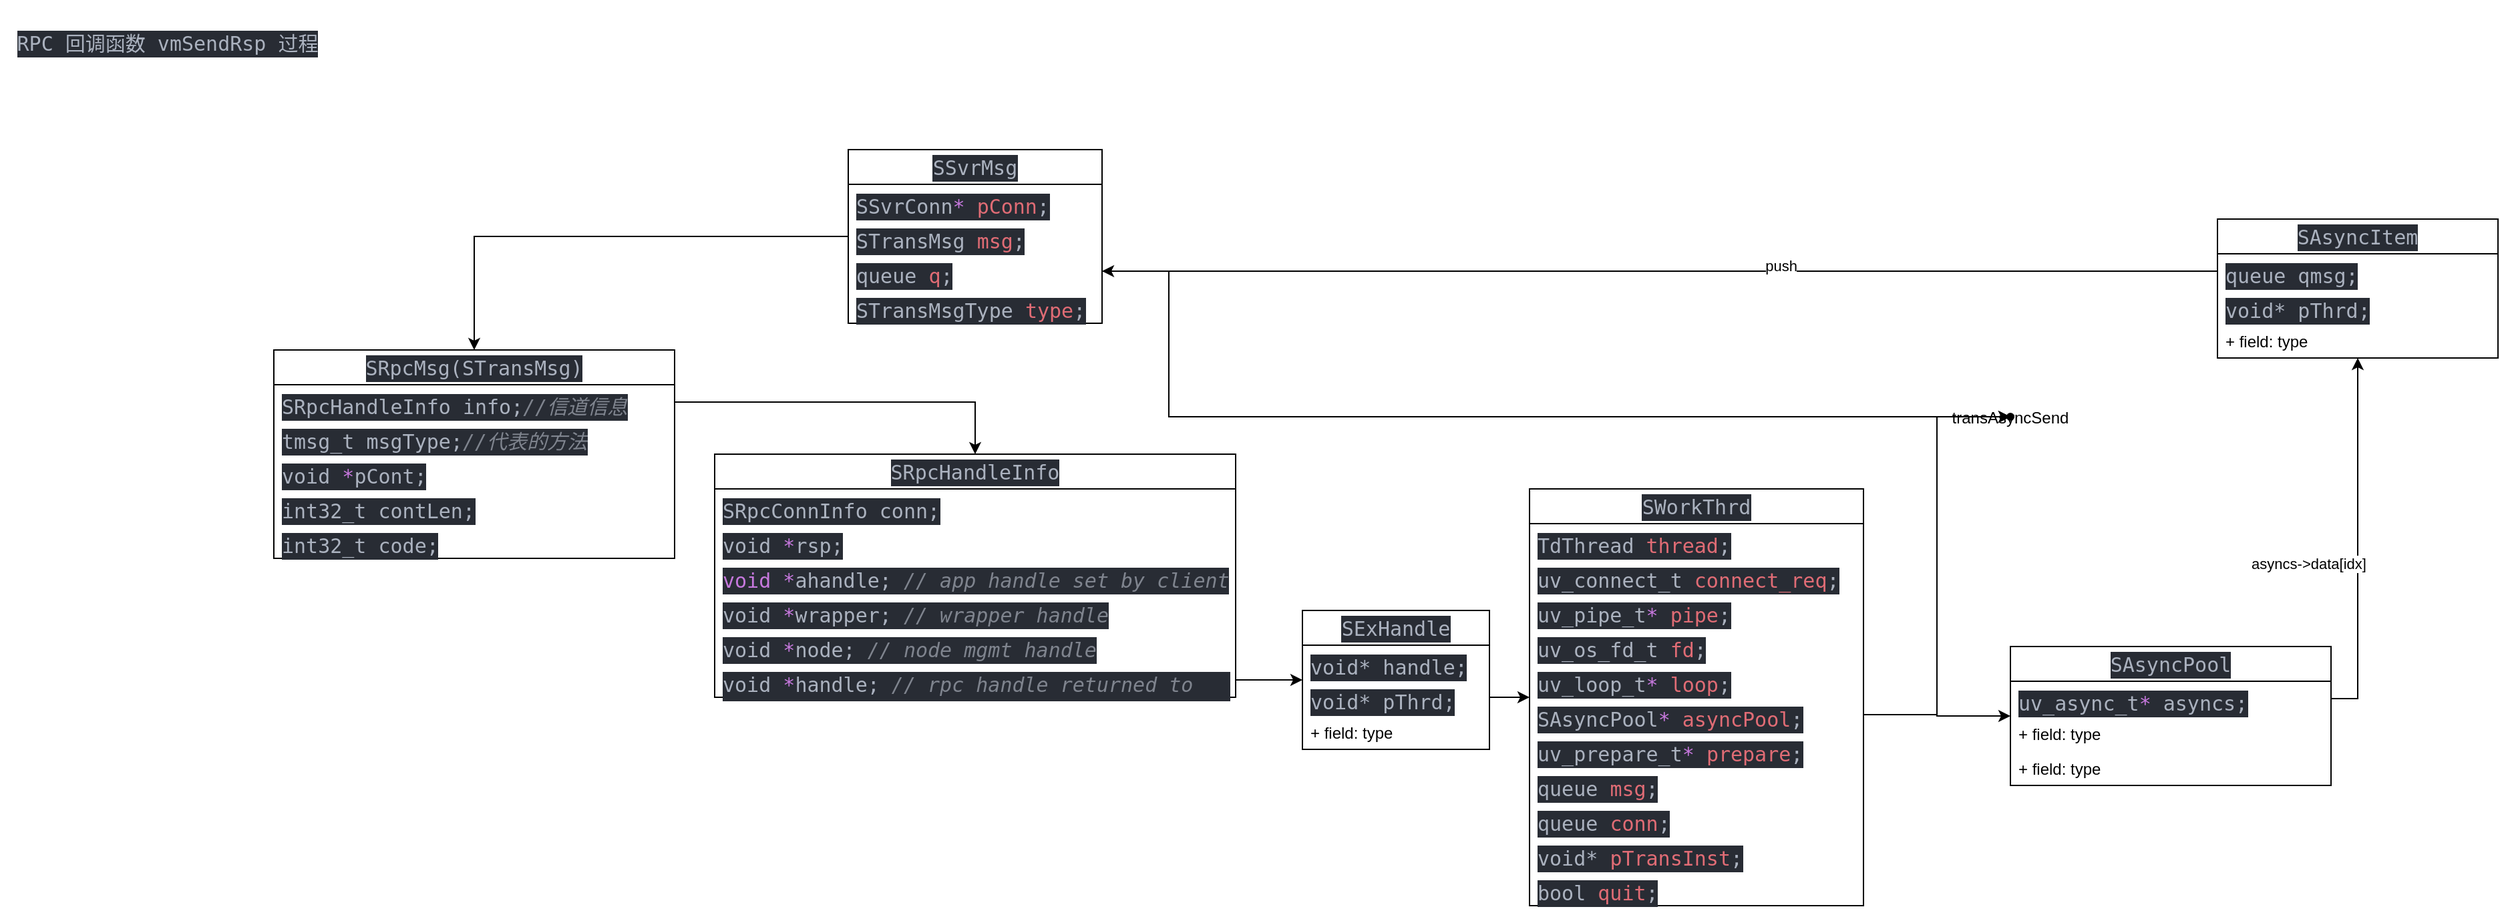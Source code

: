 <mxfile version="21.2.1" type="github">
  <diagram name="第 1 页" id="Cnz2bjXaFL4kkvWKrEmu">
    <mxGraphModel dx="3669" dy="931" grid="1" gridSize="10" guides="1" tooltips="1" connect="1" arrows="1" fold="1" page="1" pageScale="1" pageWidth="850" pageHeight="1100" math="0" shadow="0">
      <root>
        <mxCell id="0" />
        <mxCell id="1" parent="0" />
        <mxCell id="lnTkOZh4VK6lLw1P0NhX-2" value="&lt;div style=&quot;color: rgb(171, 178, 191); background-color: rgb(40, 44, 52); font-family: &amp;quot;Cascadia Code&amp;quot;, &amp;quot;Cascadia Code&amp;quot;, monospace, &amp;quot;Droid Sans Mono&amp;quot;, &amp;quot;monospace&amp;quot;, monospace; font-weight: normal; font-size: 15px; line-height: 20px;&quot;&gt;&lt;div&gt;SRpcMsg(STransMsg)&lt;/div&gt;&lt;/div&gt;" style="swimlane;fontStyle=0;childLayout=stackLayout;horizontal=1;startSize=26;fillColor=none;horizontalStack=0;resizeParent=1;resizeParentMax=0;resizeLast=0;collapsible=1;marginBottom=0;whiteSpace=wrap;html=1;" parent="1" vertex="1">
          <mxGeometry x="-1030" y="290" width="300" height="156" as="geometry" />
        </mxCell>
        <mxCell id="lnTkOZh4VK6lLw1P0NhX-3" value="&lt;div style=&quot;color: rgb(171, 178, 191); background-color: rgb(40, 44, 52); font-family: &amp;quot;Cascadia Code&amp;quot;, &amp;quot;Cascadia Code&amp;quot;, monospace, &amp;quot;Droid Sans Mono&amp;quot;, &amp;quot;monospace&amp;quot;, monospace; font-weight: normal; font-size: 15px; line-height: 20px;&quot;&gt;&lt;div&gt;SRpcHandleInfo info;&lt;span style=&quot;color: #7f848e;font-style: italic;&quot;&gt;//信道信息&lt;/span&gt;&lt;/div&gt;&lt;/div&gt;" style="text;strokeColor=none;fillColor=none;align=left;verticalAlign=top;spacingLeft=4;spacingRight=4;overflow=hidden;rotatable=0;points=[[0,0.5],[1,0.5]];portConstraint=eastwest;whiteSpace=wrap;html=1;" parent="lnTkOZh4VK6lLw1P0NhX-2" vertex="1">
          <mxGeometry y="26" width="300" height="26" as="geometry" />
        </mxCell>
        <mxCell id="lnTkOZh4VK6lLw1P0NhX-4" value="&lt;div style=&quot;color: rgb(171, 178, 191); background-color: rgb(40, 44, 52); font-family: &amp;quot;Cascadia Code&amp;quot;, &amp;quot;Cascadia Code&amp;quot;, monospace, &amp;quot;Droid Sans Mono&amp;quot;, &amp;quot;monospace&amp;quot;, monospace; font-weight: normal; font-size: 15px; line-height: 20px;&quot;&gt;&lt;div&gt;tmsg_t&lt;span style=&quot;color: #abb2bf;&quot;&gt;         msgType;&lt;/span&gt;&lt;span style=&quot;color: #7f848e;font-style: italic;&quot;&gt;//代表的方法&lt;/span&gt;&lt;/div&gt;&lt;/div&gt;" style="text;strokeColor=none;fillColor=none;align=left;verticalAlign=top;spacingLeft=4;spacingRight=4;overflow=hidden;rotatable=0;points=[[0,0.5],[1,0.5]];portConstraint=eastwest;whiteSpace=wrap;html=1;" parent="lnTkOZh4VK6lLw1P0NhX-2" vertex="1">
          <mxGeometry y="52" width="300" height="26" as="geometry" />
        </mxCell>
        <mxCell id="lnTkOZh4VK6lLw1P0NhX-5" value="&lt;div style=&quot;color: rgb(171, 178, 191); background-color: rgb(40, 44, 52); font-family: &amp;quot;Cascadia Code&amp;quot;, &amp;quot;Cascadia Code&amp;quot;, monospace, &amp;quot;Droid Sans Mono&amp;quot;, &amp;quot;monospace&amp;quot;, monospace; font-weight: normal; font-size: 15px; line-height: 20px;&quot;&gt;&lt;div&gt;void&lt;span style=&quot;color: #abb2bf;&quot;&gt;          &lt;/span&gt;&lt;span style=&quot;color: #c678dd;&quot;&gt;*&lt;/span&gt;&lt;span style=&quot;color: #abb2bf;&quot;&gt;pCont;&lt;/span&gt;&lt;/div&gt;&lt;/div&gt;" style="text;strokeColor=none;fillColor=none;align=left;verticalAlign=top;spacingLeft=4;spacingRight=4;overflow=hidden;rotatable=0;points=[[0,0.5],[1,0.5]];portConstraint=eastwest;whiteSpace=wrap;html=1;" parent="lnTkOZh4VK6lLw1P0NhX-2" vertex="1">
          <mxGeometry y="78" width="300" height="26" as="geometry" />
        </mxCell>
        <mxCell id="lnTkOZh4VK6lLw1P0NhX-24" value="&lt;div style=&quot;color: rgb(171, 178, 191); background-color: rgb(40, 44, 52); font-family: &amp;quot;Cascadia Code&amp;quot;, &amp;quot;Cascadia Code&amp;quot;, monospace, &amp;quot;Droid Sans Mono&amp;quot;, &amp;quot;monospace&amp;quot;, monospace; font-weight: normal; font-size: 15px; line-height: 20px;&quot;&gt;&lt;div&gt;int32_t&lt;span style=&quot;color: #abb2bf;&quot;&gt;        contLen;&lt;/span&gt;&lt;/div&gt;&lt;/div&gt;" style="text;strokeColor=none;fillColor=none;align=left;verticalAlign=top;spacingLeft=4;spacingRight=4;overflow=hidden;rotatable=0;points=[[0,0.5],[1,0.5]];portConstraint=eastwest;whiteSpace=wrap;html=1;" parent="lnTkOZh4VK6lLw1P0NhX-2" vertex="1">
          <mxGeometry y="104" width="300" height="26" as="geometry" />
        </mxCell>
        <mxCell id="lnTkOZh4VK6lLw1P0NhX-25" value="&lt;div style=&quot;color: rgb(171, 178, 191); background-color: rgb(40, 44, 52); font-family: &amp;quot;Cascadia Code&amp;quot;, &amp;quot;Cascadia Code&amp;quot;, monospace, &amp;quot;Droid Sans Mono&amp;quot;, &amp;quot;monospace&amp;quot;, monospace; font-weight: normal; font-size: 15px; line-height: 20px;&quot;&gt;&lt;div&gt;int32_t&lt;span style=&quot;color: #abb2bf;&quot;&gt;        code;&lt;/span&gt;&lt;/div&gt;&lt;/div&gt;" style="text;strokeColor=none;fillColor=none;align=left;verticalAlign=top;spacingLeft=4;spacingRight=4;overflow=hidden;rotatable=0;points=[[0,0.5],[1,0.5]];portConstraint=eastwest;whiteSpace=wrap;html=1;" parent="lnTkOZh4VK6lLw1P0NhX-2" vertex="1">
          <mxGeometry y="130" width="300" height="26" as="geometry" />
        </mxCell>
        <mxCell id="lnTkOZh4VK6lLw1P0NhX-15" value="&lt;div style=&quot;color: rgb(171, 178, 191); background-color: rgb(40, 44, 52); font-family: &amp;quot;Cascadia Code&amp;quot;, &amp;quot;Cascadia Code&amp;quot;, monospace, &amp;quot;Droid Sans Mono&amp;quot;, &amp;quot;monospace&amp;quot;, monospace; font-weight: normal; font-size: 15px; line-height: 20px;&quot;&gt;&lt;div&gt;SRpcHandleInfo&lt;/div&gt;&lt;/div&gt;" style="swimlane;fontStyle=0;childLayout=stackLayout;horizontal=1;startSize=26;fillColor=none;horizontalStack=0;resizeParent=1;resizeParentMax=0;resizeLast=0;collapsible=1;marginBottom=0;whiteSpace=wrap;html=1;" parent="1" vertex="1">
          <mxGeometry x="-700" y="368" width="390" height="182" as="geometry" />
        </mxCell>
        <mxCell id="lnTkOZh4VK6lLw1P0NhX-16" value="&lt;div style=&quot;color: rgb(171, 178, 191); background-color: rgb(40, 44, 52); font-family: &amp;quot;Cascadia Code&amp;quot;, &amp;quot;Cascadia Code&amp;quot;, monospace, &amp;quot;Droid Sans Mono&amp;quot;, &amp;quot;monospace&amp;quot;, monospace; font-weight: normal; font-size: 15px; line-height: 20px;&quot;&gt;&lt;div&gt;SRpcConnInfo conn;&lt;/div&gt;&lt;/div&gt;" style="text;strokeColor=none;fillColor=none;align=left;verticalAlign=top;spacingLeft=4;spacingRight=4;overflow=hidden;rotatable=0;points=[[0,0.5],[1,0.5]];portConstraint=eastwest;whiteSpace=wrap;html=1;" parent="lnTkOZh4VK6lLw1P0NhX-15" vertex="1">
          <mxGeometry y="26" width="390" height="26" as="geometry" />
        </mxCell>
        <mxCell id="lnTkOZh4VK6lLw1P0NhX-17" value="&lt;div style=&quot;color: rgb(171, 178, 191); background-color: rgb(40, 44, 52); font-family: &amp;quot;Cascadia Code&amp;quot;, &amp;quot;Cascadia Code&amp;quot;, monospace, &amp;quot;Droid Sans Mono&amp;quot;, &amp;quot;monospace&amp;quot;, monospace; font-weight: normal; font-size: 15px; line-height: 20px;&quot;&gt;&lt;div&gt;void&lt;span style=&quot;color: #abb2bf;&quot;&gt;   &lt;/span&gt;&lt;span style=&quot;color: #c678dd;&quot;&gt;*&lt;/span&gt;&lt;span style=&quot;color: #abb2bf;&quot;&gt;rsp;&lt;/span&gt;&lt;/div&gt;&lt;/div&gt;" style="text;strokeColor=none;fillColor=none;align=left;verticalAlign=top;spacingLeft=4;spacingRight=4;overflow=hidden;rotatable=0;points=[[0,0.5],[1,0.5]];portConstraint=eastwest;whiteSpace=wrap;html=1;" parent="lnTkOZh4VK6lLw1P0NhX-15" vertex="1">
          <mxGeometry y="52" width="390" height="26" as="geometry" />
        </mxCell>
        <mxCell id="lnTkOZh4VK6lLw1P0NhX-18" value="&lt;div style=&quot;color: rgb(171, 178, 191); background-color: rgb(40, 44, 52); font-family: &amp;quot;Cascadia Code&amp;quot;, &amp;quot;Cascadia Code&amp;quot;, monospace, &amp;quot;Droid Sans Mono&amp;quot;, &amp;quot;monospace&amp;quot;, monospace; font-weight: normal; font-size: 15px; line-height: 20px;&quot;&gt;&lt;div&gt; &lt;span style=&quot;color: #c678dd;&quot;&gt;void&lt;/span&gt;&lt;span style=&quot;color: #abb2bf;&quot;&gt; &lt;/span&gt;&lt;span style=&quot;color: #c678dd;&quot;&gt;*&lt;/span&gt;&lt;span style=&quot;color: #abb2bf;&quot;&gt;ahandle;&lt;/span&gt;&lt;span style=&quot;color: #7f848e;font-style: italic;&quot;&gt;  // app handle set by client&lt;/span&gt;&lt;/div&gt;&lt;/div&gt;" style="text;strokeColor=none;fillColor=none;align=left;verticalAlign=top;spacingLeft=4;spacingRight=4;overflow=hidden;rotatable=0;points=[[0,0.5],[1,0.5]];portConstraint=eastwest;whiteSpace=wrap;html=1;" parent="lnTkOZh4VK6lLw1P0NhX-15" vertex="1">
          <mxGeometry y="78" width="390" height="26" as="geometry" />
        </mxCell>
        <mxCell id="lnTkOZh4VK6lLw1P0NhX-29" value="&lt;div style=&quot;color: rgb(171, 178, 191); background-color: rgb(40, 44, 52); font-family: &amp;quot;Cascadia Code&amp;quot;, &amp;quot;Cascadia Code&amp;quot;, monospace, &amp;quot;Droid Sans Mono&amp;quot;, &amp;quot;monospace&amp;quot;, monospace; font-weight: normal; font-size: 15px; line-height: 20px;&quot;&gt;&lt;div&gt;void&lt;span style=&quot;color: #abb2bf;&quot;&gt; &lt;/span&gt;&lt;span style=&quot;color: #c678dd;&quot;&gt;*&lt;/span&gt;&lt;span style=&quot;color: #abb2bf;&quot;&gt;wrapper;&lt;/span&gt;&lt;span style=&quot;color: #7f848e;font-style: italic;&quot;&gt;  // wrapper handle&lt;/span&gt;&lt;/div&gt;&lt;/div&gt;" style="text;strokeColor=none;fillColor=none;align=left;verticalAlign=top;spacingLeft=4;spacingRight=4;overflow=hidden;rotatable=0;points=[[0,0.5],[1,0.5]];portConstraint=eastwest;whiteSpace=wrap;html=1;" parent="lnTkOZh4VK6lLw1P0NhX-15" vertex="1">
          <mxGeometry y="104" width="390" height="26" as="geometry" />
        </mxCell>
        <mxCell id="lnTkOZh4VK6lLw1P0NhX-30" value="&lt;div style=&quot;color: rgb(171, 178, 191); background-color: rgb(40, 44, 52); font-family: &amp;quot;Cascadia Code&amp;quot;, &amp;quot;Cascadia Code&amp;quot;, monospace, &amp;quot;Droid Sans Mono&amp;quot;, &amp;quot;monospace&amp;quot;, monospace; font-weight: normal; font-size: 15px; line-height: 20px;&quot;&gt;&lt;div&gt;void&lt;span style=&quot;color: #abb2bf;&quot;&gt; &lt;/span&gt;&lt;span style=&quot;color: #c678dd;&quot;&gt;*&lt;/span&gt;&lt;span style=&quot;color: #abb2bf;&quot;&gt;node;&lt;/span&gt;&lt;span style=&quot;color: #7f848e;font-style: italic;&quot;&gt;     // node mgmt handle&lt;/span&gt;&lt;/div&gt;&lt;/div&gt;" style="text;strokeColor=none;fillColor=none;align=left;verticalAlign=top;spacingLeft=4;spacingRight=4;overflow=hidden;rotatable=0;points=[[0,0.5],[1,0.5]];portConstraint=eastwest;whiteSpace=wrap;html=1;" parent="lnTkOZh4VK6lLw1P0NhX-15" vertex="1">
          <mxGeometry y="130" width="390" height="26" as="geometry" />
        </mxCell>
        <mxCell id="lnTkOZh4VK6lLw1P0NhX-31" value="&lt;div style=&quot;color: rgb(171, 178, 191); background-color: rgb(40, 44, 52); font-family: &amp;quot;Cascadia Code&amp;quot;, &amp;quot;Cascadia Code&amp;quot;, monospace, &amp;quot;Droid Sans Mono&amp;quot;, &amp;quot;monospace&amp;quot;, monospace; font-weight: normal; font-size: 15px; line-height: 20px;&quot;&gt;&lt;div&gt;void&lt;span style=&quot;color: #abb2bf;&quot;&gt;   &lt;/span&gt;&lt;span style=&quot;color: #c678dd;&quot;&gt;*&lt;/span&gt;&lt;span style=&quot;color: #abb2bf;&quot;&gt;handle;&lt;/span&gt;&lt;span style=&quot;color: #7f848e;font-style: italic;&quot;&gt;         // rpc handle returned to app&lt;/span&gt;&lt;/div&gt;&lt;/div&gt;" style="text;strokeColor=none;fillColor=none;align=left;verticalAlign=top;spacingLeft=4;spacingRight=4;overflow=hidden;rotatable=0;points=[[0,0.5],[1,0.5]];portConstraint=eastwest;whiteSpace=wrap;html=1;" parent="lnTkOZh4VK6lLw1P0NhX-15" vertex="1">
          <mxGeometry y="156" width="390" height="26" as="geometry" />
        </mxCell>
        <mxCell id="lnTkOZh4VK6lLw1P0NhX-20" value="&lt;div style=&quot;color: rgb(171, 178, 191); background-color: rgb(40, 44, 52); font-family: &amp;quot;Cascadia Code&amp;quot;, &amp;quot;Cascadia Code&amp;quot;, monospace, &amp;quot;Droid Sans Mono&amp;quot;, &amp;quot;monospace&amp;quot;, monospace; font-weight: normal; font-size: 15px; line-height: 20px;&quot;&gt;&lt;div&gt;SExHandle&lt;/div&gt;&lt;/div&gt;" style="swimlane;fontStyle=0;childLayout=stackLayout;horizontal=1;startSize=26;fillColor=none;horizontalStack=0;resizeParent=1;resizeParentMax=0;resizeLast=0;collapsible=1;marginBottom=0;whiteSpace=wrap;html=1;" parent="1" vertex="1">
          <mxGeometry x="-260" y="485" width="140" height="104" as="geometry" />
        </mxCell>
        <mxCell id="lnTkOZh4VK6lLw1P0NhX-21" value="&lt;div style=&quot;color: rgb(171, 178, 191); background-color: rgb(40, 44, 52); font-family: &amp;quot;Cascadia Code&amp;quot;, &amp;quot;Cascadia Code&amp;quot;, monospace, &amp;quot;Droid Sans Mono&amp;quot;, &amp;quot;monospace&amp;quot;, monospace; font-weight: normal; font-size: 15px; line-height: 20px;&quot;&gt;&lt;div&gt;void*&lt;span style=&quot;color: #abb2bf;&quot;&gt;   handle;&lt;/span&gt;&lt;/div&gt;&lt;/div&gt;" style="text;strokeColor=none;fillColor=none;align=left;verticalAlign=top;spacingLeft=4;spacingRight=4;overflow=hidden;rotatable=0;points=[[0,0.5],[1,0.5]];portConstraint=eastwest;whiteSpace=wrap;html=1;" parent="lnTkOZh4VK6lLw1P0NhX-20" vertex="1">
          <mxGeometry y="26" width="140" height="26" as="geometry" />
        </mxCell>
        <mxCell id="lnTkOZh4VK6lLw1P0NhX-22" value="&lt;div style=&quot;color: rgb(171, 178, 191); background-color: rgb(40, 44, 52); font-family: &amp;quot;Cascadia Code&amp;quot;, &amp;quot;Cascadia Code&amp;quot;, monospace, &amp;quot;Droid Sans Mono&amp;quot;, &amp;quot;monospace&amp;quot;, monospace; font-weight: normal; font-size: 15px; line-height: 20px;&quot;&gt;&lt;div&gt;void*&lt;span style=&quot;color: #abb2bf;&quot;&gt;   pThrd;&lt;/span&gt;&lt;/div&gt;&lt;/div&gt;" style="text;strokeColor=none;fillColor=none;align=left;verticalAlign=top;spacingLeft=4;spacingRight=4;overflow=hidden;rotatable=0;points=[[0,0.5],[1,0.5]];portConstraint=eastwest;whiteSpace=wrap;html=1;" parent="lnTkOZh4VK6lLw1P0NhX-20" vertex="1">
          <mxGeometry y="52" width="140" height="26" as="geometry" />
        </mxCell>
        <mxCell id="lnTkOZh4VK6lLw1P0NhX-23" value="+ field: type" style="text;strokeColor=none;fillColor=none;align=left;verticalAlign=top;spacingLeft=4;spacingRight=4;overflow=hidden;rotatable=0;points=[[0,0.5],[1,0.5]];portConstraint=eastwest;whiteSpace=wrap;html=1;" parent="lnTkOZh4VK6lLw1P0NhX-20" vertex="1">
          <mxGeometry y="78" width="140" height="26" as="geometry" />
        </mxCell>
        <mxCell id="lnTkOZh4VK6lLw1P0NhX-32" style="edgeStyle=orthogonalEdgeStyle;rounded=0;orthogonalLoop=1;jettySize=auto;html=1;" parent="1" source="lnTkOZh4VK6lLw1P0NhX-31" target="lnTkOZh4VK6lLw1P0NhX-20" edge="1">
          <mxGeometry relative="1" as="geometry" />
        </mxCell>
        <mxCell id="lnTkOZh4VK6lLw1P0NhX-33" style="edgeStyle=orthogonalEdgeStyle;rounded=0;orthogonalLoop=1;jettySize=auto;html=1;exitX=1;exitY=0.5;exitDx=0;exitDy=0;" parent="1" source="lnTkOZh4VK6lLw1P0NhX-3" target="lnTkOZh4VK6lLw1P0NhX-15" edge="1">
          <mxGeometry relative="1" as="geometry" />
        </mxCell>
        <mxCell id="lnTkOZh4VK6lLw1P0NhX-34" value="&lt;div style=&quot;color: rgb(171, 178, 191); background-color: rgb(40, 44, 52); font-family: &amp;quot;Cascadia Code&amp;quot;, &amp;quot;Cascadia Code&amp;quot;, monospace, &amp;quot;Droid Sans Mono&amp;quot;, &amp;quot;monospace&amp;quot;, monospace; font-weight: normal; font-size: 15px; line-height: 20px;&quot;&gt;&lt;div&gt;SSvrMsg&lt;/div&gt;&lt;/div&gt;" style="swimlane;fontStyle=0;childLayout=stackLayout;horizontal=1;startSize=26;fillColor=none;horizontalStack=0;resizeParent=1;resizeParentMax=0;resizeLast=0;collapsible=1;marginBottom=0;whiteSpace=wrap;html=1;" parent="1" vertex="1">
          <mxGeometry x="-600" y="140" width="190" height="130" as="geometry" />
        </mxCell>
        <mxCell id="lnTkOZh4VK6lLw1P0NhX-35" value="&lt;div style=&quot;color: rgb(171, 178, 191); background-color: rgb(40, 44, 52); font-family: &amp;quot;Cascadia Code&amp;quot;, &amp;quot;Cascadia Code&amp;quot;, monospace, &amp;quot;Droid Sans Mono&amp;quot;, &amp;quot;monospace&amp;quot;, monospace; font-weight: normal; font-size: 15px; line-height: 20px;&quot;&gt;&lt;div&gt;SSvrConn&lt;span style=&quot;color: #c678dd;&quot;&gt;*&lt;/span&gt;&lt;span style=&quot;color: #abb2bf;&quot;&gt;     &lt;/span&gt;&lt;span style=&quot;color: #e06c75;&quot;&gt;pConn&lt;/span&gt;&lt;span style=&quot;color: #abb2bf;&quot;&gt;;&lt;/span&gt;&lt;/div&gt;&lt;/div&gt;" style="text;strokeColor=none;fillColor=none;align=left;verticalAlign=top;spacingLeft=4;spacingRight=4;overflow=hidden;rotatable=0;points=[[0,0.5],[1,0.5]];portConstraint=eastwest;whiteSpace=wrap;html=1;" parent="lnTkOZh4VK6lLw1P0NhX-34" vertex="1">
          <mxGeometry y="26" width="190" height="26" as="geometry" />
        </mxCell>
        <mxCell id="lnTkOZh4VK6lLw1P0NhX-36" value="&lt;div style=&quot;color: rgb(171, 178, 191); background-color: rgb(40, 44, 52); font-family: &amp;quot;Cascadia Code&amp;quot;, &amp;quot;Cascadia Code&amp;quot;, monospace, &amp;quot;Droid Sans Mono&amp;quot;, &amp;quot;monospace&amp;quot;, monospace; font-weight: normal; font-size: 15px; line-height: 20px;&quot;&gt;&lt;div&gt;STransMsg&lt;span style=&quot;color: #abb2bf;&quot;&gt;     &lt;/span&gt;&lt;span style=&quot;color: #e06c75;&quot;&gt;msg&lt;/span&gt;&lt;span style=&quot;color: #abb2bf;&quot;&gt;;&lt;/span&gt;&lt;/div&gt;&lt;/div&gt;" style="text;strokeColor=none;fillColor=none;align=left;verticalAlign=top;spacingLeft=4;spacingRight=4;overflow=hidden;rotatable=0;points=[[0,0.5],[1,0.5]];portConstraint=eastwest;whiteSpace=wrap;html=1;" parent="lnTkOZh4VK6lLw1P0NhX-34" vertex="1">
          <mxGeometry y="52" width="190" height="26" as="geometry" />
        </mxCell>
        <mxCell id="lnTkOZh4VK6lLw1P0NhX-37" value="&lt;div style=&quot;color: rgb(171, 178, 191); background-color: rgb(40, 44, 52); font-family: &amp;quot;Cascadia Code&amp;quot;, &amp;quot;Cascadia Code&amp;quot;, monospace, &amp;quot;Droid Sans Mono&amp;quot;, &amp;quot;monospace&amp;quot;, monospace; font-weight: normal; font-size: 15px; line-height: 20px;&quot;&gt;&lt;div&gt;queue&lt;span style=&quot;color: #abb2bf;&quot;&gt;         &lt;/span&gt;&lt;span style=&quot;color: #e06c75;&quot;&gt;q&lt;/span&gt;&lt;span style=&quot;color: #abb2bf;&quot;&gt;;&lt;/span&gt;&lt;/div&gt;&lt;/div&gt;" style="text;strokeColor=none;fillColor=none;align=left;verticalAlign=top;spacingLeft=4;spacingRight=4;overflow=hidden;rotatable=0;points=[[0,0.5],[1,0.5]];portConstraint=eastwest;whiteSpace=wrap;html=1;" parent="lnTkOZh4VK6lLw1P0NhX-34" vertex="1">
          <mxGeometry y="78" width="190" height="26" as="geometry" />
        </mxCell>
        <mxCell id="lnTkOZh4VK6lLw1P0NhX-38" value="&lt;div style=&quot;color: rgb(171, 178, 191); background-color: rgb(40, 44, 52); font-family: &amp;quot;Cascadia Code&amp;quot;, &amp;quot;Cascadia Code&amp;quot;, monospace, &amp;quot;Droid Sans Mono&amp;quot;, &amp;quot;monospace&amp;quot;, monospace; font-weight: normal; font-size: 15px; line-height: 20px;&quot;&gt;&lt;div&gt;STransMsgType&lt;span style=&quot;color: #abb2bf;&quot;&gt; &lt;/span&gt;&lt;span style=&quot;color: #e06c75;&quot;&gt;type&lt;/span&gt;&lt;span style=&quot;color: #abb2bf;&quot;&gt;;&lt;/span&gt;&lt;/div&gt;&lt;/div&gt;" style="text;strokeColor=none;fillColor=none;align=left;verticalAlign=top;spacingLeft=4;spacingRight=4;overflow=hidden;rotatable=0;points=[[0,0.5],[1,0.5]];portConstraint=eastwest;whiteSpace=wrap;html=1;" parent="lnTkOZh4VK6lLw1P0NhX-34" vertex="1">
          <mxGeometry y="104" width="190" height="26" as="geometry" />
        </mxCell>
        <mxCell id="lnTkOZh4VK6lLw1P0NhX-40" style="edgeStyle=orthogonalEdgeStyle;rounded=0;orthogonalLoop=1;jettySize=auto;html=1;" parent="1" source="lnTkOZh4VK6lLw1P0NhX-36" target="lnTkOZh4VK6lLw1P0NhX-2" edge="1">
          <mxGeometry relative="1" as="geometry" />
        </mxCell>
        <mxCell id="lnTkOZh4VK6lLw1P0NhX-41" value="&lt;div style=&quot;color: rgb(171, 178, 191); background-color: rgb(40, 44, 52); font-family: &amp;quot;Cascadia Code&amp;quot;, &amp;quot;Cascadia Code&amp;quot;, monospace, &amp;quot;Droid Sans Mono&amp;quot;, &amp;quot;monospace&amp;quot;, monospace; font-weight: normal; font-size: 15px; line-height: 20px;&quot;&gt;&lt;div&gt;SWorkThrd&lt;/div&gt;&lt;/div&gt;" style="swimlane;fontStyle=0;childLayout=stackLayout;horizontal=1;startSize=26;fillColor=none;horizontalStack=0;resizeParent=1;resizeParentMax=0;resizeLast=0;collapsible=1;marginBottom=0;whiteSpace=wrap;html=1;" parent="1" vertex="1">
          <mxGeometry x="-90" y="394" width="250" height="312" as="geometry" />
        </mxCell>
        <mxCell id="lnTkOZh4VK6lLw1P0NhX-42" value="&lt;div style=&quot;color: rgb(171, 178, 191); background-color: rgb(40, 44, 52); font-family: &amp;quot;Cascadia Code&amp;quot;, &amp;quot;Cascadia Code&amp;quot;, monospace, &amp;quot;Droid Sans Mono&amp;quot;, &amp;quot;monospace&amp;quot;, monospace; font-weight: normal; font-size: 15px; line-height: 20px;&quot;&gt;&lt;div&gt;TdThread&lt;span style=&quot;color: #abb2bf;&quot;&gt;      &lt;/span&gt;&lt;span style=&quot;color: #e06c75;&quot;&gt;thread&lt;/span&gt;&lt;span style=&quot;color: #abb2bf;&quot;&gt;;&lt;/span&gt;&lt;/div&gt;&lt;/div&gt;" style="text;strokeColor=none;fillColor=none;align=left;verticalAlign=top;spacingLeft=4;spacingRight=4;overflow=hidden;rotatable=0;points=[[0,0.5],[1,0.5]];portConstraint=eastwest;whiteSpace=wrap;html=1;" parent="lnTkOZh4VK6lLw1P0NhX-41" vertex="1">
          <mxGeometry y="26" width="250" height="26" as="geometry" />
        </mxCell>
        <mxCell id="lnTkOZh4VK6lLw1P0NhX-43" value="&lt;div style=&quot;color: rgb(171, 178, 191); background-color: rgb(40, 44, 52); font-family: &amp;quot;Cascadia Code&amp;quot;, &amp;quot;Cascadia Code&amp;quot;, monospace, &amp;quot;Droid Sans Mono&amp;quot;, &amp;quot;monospace&amp;quot;, monospace; font-weight: normal; font-size: 15px; line-height: 20px;&quot;&gt;&lt;div&gt;uv_connect_t&lt;span style=&quot;color: #abb2bf;&quot;&gt;  &lt;/span&gt;&lt;span style=&quot;color: #e06c75;&quot;&gt;connect_req&lt;/span&gt;&lt;span style=&quot;color: #abb2bf;&quot;&gt;;&lt;/span&gt;&lt;/div&gt;&lt;/div&gt;" style="text;strokeColor=none;fillColor=none;align=left;verticalAlign=top;spacingLeft=4;spacingRight=4;overflow=hidden;rotatable=0;points=[[0,0.5],[1,0.5]];portConstraint=eastwest;whiteSpace=wrap;html=1;" parent="lnTkOZh4VK6lLw1P0NhX-41" vertex="1">
          <mxGeometry y="52" width="250" height="26" as="geometry" />
        </mxCell>
        <mxCell id="lnTkOZh4VK6lLw1P0NhX-44" value="&lt;div style=&quot;color: rgb(171, 178, 191); background-color: rgb(40, 44, 52); font-family: &amp;quot;Cascadia Code&amp;quot;, &amp;quot;Cascadia Code&amp;quot;, monospace, &amp;quot;Droid Sans Mono&amp;quot;, &amp;quot;monospace&amp;quot;, monospace; font-weight: normal; font-size: 15px; line-height: 20px;&quot;&gt;&lt;div&gt;uv_pipe_t&lt;span style=&quot;color: #c678dd;&quot;&gt;*&lt;/span&gt;&lt;span style=&quot;color: #abb2bf;&quot;&gt;    &lt;/span&gt;&lt;span style=&quot;color: #e06c75;&quot;&gt;pipe&lt;/span&gt;&lt;span style=&quot;color: #abb2bf;&quot;&gt;;&lt;/span&gt;&lt;/div&gt;&lt;/div&gt;" style="text;strokeColor=none;fillColor=none;align=left;verticalAlign=top;spacingLeft=4;spacingRight=4;overflow=hidden;rotatable=0;points=[[0,0.5],[1,0.5]];portConstraint=eastwest;whiteSpace=wrap;html=1;" parent="lnTkOZh4VK6lLw1P0NhX-41" vertex="1">
          <mxGeometry y="78" width="250" height="26" as="geometry" />
        </mxCell>
        <mxCell id="lnTkOZh4VK6lLw1P0NhX-46" value="&lt;div style=&quot;color: rgb(171, 178, 191); background-color: rgb(40, 44, 52); font-family: &amp;quot;Cascadia Code&amp;quot;, &amp;quot;Cascadia Code&amp;quot;, monospace, &amp;quot;Droid Sans Mono&amp;quot;, &amp;quot;monospace&amp;quot;, monospace; font-weight: normal; font-size: 15px; line-height: 20px;&quot;&gt;&lt;div&gt;uv_os_fd_t&lt;span style=&quot;color: #abb2bf;&quot;&gt;    &lt;/span&gt;&lt;span style=&quot;color: #e06c75;&quot;&gt;fd&lt;/span&gt;&lt;span style=&quot;color: #abb2bf;&quot;&gt;;&lt;/span&gt;&lt;/div&gt;&lt;/div&gt;" style="text;strokeColor=none;fillColor=none;align=left;verticalAlign=top;spacingLeft=4;spacingRight=4;overflow=hidden;rotatable=0;points=[[0,0.5],[1,0.5]];portConstraint=eastwest;whiteSpace=wrap;html=1;" parent="lnTkOZh4VK6lLw1P0NhX-41" vertex="1">
          <mxGeometry y="104" width="250" height="26" as="geometry" />
        </mxCell>
        <mxCell id="lnTkOZh4VK6lLw1P0NhX-49" value="&lt;div style=&quot;color: rgb(171, 178, 191); background-color: rgb(40, 44, 52); font-family: &amp;quot;Cascadia Code&amp;quot;, &amp;quot;Cascadia Code&amp;quot;, monospace, &amp;quot;Droid Sans Mono&amp;quot;, &amp;quot;monospace&amp;quot;, monospace; font-weight: normal; font-size: 15px; line-height: 20px;&quot;&gt;&lt;div&gt;uv_loop_t&lt;span style=&quot;color: #c678dd;&quot;&gt;*&lt;/span&gt;&lt;span style=&quot;color: #abb2bf;&quot;&gt;    &lt;/span&gt;&lt;span style=&quot;color: #e06c75;&quot;&gt;loop&lt;/span&gt;&lt;span style=&quot;color: #abb2bf;&quot;&gt;;&lt;/span&gt;&lt;/div&gt;&lt;/div&gt;" style="text;strokeColor=none;fillColor=none;align=left;verticalAlign=top;spacingLeft=4;spacingRight=4;overflow=hidden;rotatable=0;points=[[0,0.5],[1,0.5]];portConstraint=eastwest;whiteSpace=wrap;html=1;" parent="lnTkOZh4VK6lLw1P0NhX-41" vertex="1">
          <mxGeometry y="130" width="250" height="26" as="geometry" />
        </mxCell>
        <mxCell id="lnTkOZh4VK6lLw1P0NhX-50" value="&lt;div style=&quot;color: rgb(171, 178, 191); background-color: rgb(40, 44, 52); font-family: &amp;quot;Cascadia Code&amp;quot;, &amp;quot;Cascadia Code&amp;quot;, monospace, &amp;quot;Droid Sans Mono&amp;quot;, &amp;quot;monospace&amp;quot;, monospace; font-weight: normal; font-size: 15px; line-height: 20px;&quot;&gt;&lt;div&gt;SAsyncPool&lt;span style=&quot;color: #c678dd;&quot;&gt;*&lt;/span&gt;&lt;span style=&quot;color: #abb2bf;&quot;&gt;   &lt;/span&gt;&lt;span style=&quot;color: #e06c75;&quot;&gt;asyncPool&lt;/span&gt;&lt;span style=&quot;color: #abb2bf;&quot;&gt;;&lt;/span&gt;&lt;/div&gt;&lt;/div&gt;" style="text;strokeColor=none;fillColor=none;align=left;verticalAlign=top;spacingLeft=4;spacingRight=4;overflow=hidden;rotatable=0;points=[[0,0.5],[1,0.5]];portConstraint=eastwest;whiteSpace=wrap;html=1;" parent="lnTkOZh4VK6lLw1P0NhX-41" vertex="1">
          <mxGeometry y="156" width="250" height="26" as="geometry" />
        </mxCell>
        <mxCell id="lnTkOZh4VK6lLw1P0NhX-51" value="&lt;div style=&quot;color: rgb(171, 178, 191); background-color: rgb(40, 44, 52); font-family: &amp;quot;Cascadia Code&amp;quot;, &amp;quot;Cascadia Code&amp;quot;, monospace, &amp;quot;Droid Sans Mono&amp;quot;, &amp;quot;monospace&amp;quot;, monospace; font-weight: normal; font-size: 15px; line-height: 20px;&quot;&gt;&lt;div&gt;uv_prepare_t&lt;span style=&quot;color: #c678dd;&quot;&gt;*&lt;/span&gt;&lt;span style=&quot;color: #abb2bf;&quot;&gt; &lt;/span&gt;&lt;span style=&quot;color: #e06c75;&quot;&gt;prepare&lt;/span&gt;&lt;span style=&quot;color: #abb2bf;&quot;&gt;;&lt;/span&gt;&lt;/div&gt;&lt;/div&gt;" style="text;strokeColor=none;fillColor=none;align=left;verticalAlign=top;spacingLeft=4;spacingRight=4;overflow=hidden;rotatable=0;points=[[0,0.5],[1,0.5]];portConstraint=eastwest;whiteSpace=wrap;html=1;" parent="lnTkOZh4VK6lLw1P0NhX-41" vertex="1">
          <mxGeometry y="182" width="250" height="26" as="geometry" />
        </mxCell>
        <mxCell id="lnTkOZh4VK6lLw1P0NhX-52" value="&lt;div style=&quot;color: rgb(171, 178, 191); background-color: rgb(40, 44, 52); font-family: &amp;quot;Cascadia Code&amp;quot;, &amp;quot;Cascadia Code&amp;quot;, monospace, &amp;quot;Droid Sans Mono&amp;quot;, &amp;quot;monospace&amp;quot;, monospace; font-weight: normal; font-size: 15px; line-height: 20px;&quot;&gt;&lt;div&gt;queue&lt;span style=&quot;color: #abb2bf;&quot;&gt;         &lt;/span&gt;&lt;span style=&quot;color: #e06c75;&quot;&gt;msg&lt;/span&gt;&lt;span style=&quot;color: #abb2bf;&quot;&gt;;&lt;/span&gt;&lt;/div&gt;&lt;/div&gt;" style="text;strokeColor=none;fillColor=none;align=left;verticalAlign=top;spacingLeft=4;spacingRight=4;overflow=hidden;rotatable=0;points=[[0,0.5],[1,0.5]];portConstraint=eastwest;whiteSpace=wrap;html=1;" parent="lnTkOZh4VK6lLw1P0NhX-41" vertex="1">
          <mxGeometry y="208" width="250" height="26" as="geometry" />
        </mxCell>
        <mxCell id="lnTkOZh4VK6lLw1P0NhX-53" value="&lt;div style=&quot;color: rgb(171, 178, 191); background-color: rgb(40, 44, 52); font-family: &amp;quot;Cascadia Code&amp;quot;, &amp;quot;Cascadia Code&amp;quot;, monospace, &amp;quot;Droid Sans Mono&amp;quot;, &amp;quot;monospace&amp;quot;, monospace; font-weight: normal; font-size: 15px; line-height: 20px;&quot;&gt;&lt;div&gt;queue&lt;span style=&quot;color: #abb2bf;&quot;&gt; &lt;/span&gt;&lt;span style=&quot;color: #e06c75;&quot;&gt;conn&lt;/span&gt;&lt;span style=&quot;color: #abb2bf;&quot;&gt;;&lt;/span&gt;&lt;/div&gt;&lt;/div&gt;" style="text;strokeColor=none;fillColor=none;align=left;verticalAlign=top;spacingLeft=4;spacingRight=4;overflow=hidden;rotatable=0;points=[[0,0.5],[1,0.5]];portConstraint=eastwest;whiteSpace=wrap;html=1;" parent="lnTkOZh4VK6lLw1P0NhX-41" vertex="1">
          <mxGeometry y="234" width="250" height="26" as="geometry" />
        </mxCell>
        <mxCell id="lnTkOZh4VK6lLw1P0NhX-54" value="&lt;div style=&quot;color: rgb(171, 178, 191); background-color: rgb(40, 44, 52); font-family: &amp;quot;Cascadia Code&amp;quot;, &amp;quot;Cascadia Code&amp;quot;, monospace, &amp;quot;Droid Sans Mono&amp;quot;, &amp;quot;monospace&amp;quot;, monospace; font-weight: normal; font-size: 15px; line-height: 20px;&quot;&gt;&lt;div&gt;void*&lt;span style=&quot;color: #abb2bf;&quot;&gt; &lt;/span&gt;&lt;span style=&quot;color: #e06c75;&quot;&gt;pTransInst&lt;/span&gt;&lt;span style=&quot;color: #abb2bf;&quot;&gt;;&lt;/span&gt;&lt;/div&gt;&lt;/div&gt;" style="text;strokeColor=none;fillColor=none;align=left;verticalAlign=top;spacingLeft=4;spacingRight=4;overflow=hidden;rotatable=0;points=[[0,0.5],[1,0.5]];portConstraint=eastwest;whiteSpace=wrap;html=1;" parent="lnTkOZh4VK6lLw1P0NhX-41" vertex="1">
          <mxGeometry y="260" width="250" height="26" as="geometry" />
        </mxCell>
        <mxCell id="lnTkOZh4VK6lLw1P0NhX-55" value="&lt;div style=&quot;color: rgb(171, 178, 191); background-color: rgb(40, 44, 52); font-family: &amp;quot;Cascadia Code&amp;quot;, &amp;quot;Cascadia Code&amp;quot;, monospace, &amp;quot;Droid Sans Mono&amp;quot;, &amp;quot;monospace&amp;quot;, monospace; font-weight: normal; font-size: 15px; line-height: 20px;&quot;&gt;&lt;div&gt;bool&lt;span style=&quot;color: #abb2bf;&quot;&gt;  &lt;/span&gt;&lt;span style=&quot;color: #e06c75;&quot;&gt;quit&lt;/span&gt;&lt;span style=&quot;color: #abb2bf;&quot;&gt;;&lt;/span&gt;&lt;/div&gt;&lt;/div&gt;" style="text;strokeColor=none;fillColor=none;align=left;verticalAlign=top;spacingLeft=4;spacingRight=4;overflow=hidden;rotatable=0;points=[[0,0.5],[1,0.5]];portConstraint=eastwest;whiteSpace=wrap;html=1;" parent="lnTkOZh4VK6lLw1P0NhX-41" vertex="1">
          <mxGeometry y="286" width="250" height="26" as="geometry" />
        </mxCell>
        <mxCell id="lnTkOZh4VK6lLw1P0NhX-45" style="edgeStyle=orthogonalEdgeStyle;rounded=0;orthogonalLoop=1;jettySize=auto;html=1;" parent="1" source="lnTkOZh4VK6lLw1P0NhX-22" target="lnTkOZh4VK6lLw1P0NhX-41" edge="1">
          <mxGeometry relative="1" as="geometry" />
        </mxCell>
        <mxCell id="lnTkOZh4VK6lLw1P0NhX-59" value="transAsyncSend" style="shape=waypoint;sketch=0;fillStyle=solid;size=6;pointerEvents=1;points=[];fillColor=none;resizable=0;rotatable=0;perimeter=centerPerimeter;snapToPoint=1;" parent="1" vertex="1">
          <mxGeometry x="260" y="330" width="20" height="20" as="geometry" />
        </mxCell>
        <mxCell id="lnTkOZh4VK6lLw1P0NhX-57" style="edgeStyle=elbowEdgeStyle;rounded=0;orthogonalLoop=1;jettySize=auto;html=1;entryX=0.5;entryY=0.675;entryDx=0;entryDy=0;entryPerimeter=0;exitX=1;exitY=0.5;exitDx=0;exitDy=0;" parent="1" source="lnTkOZh4VK6lLw1P0NhX-37" target="lnTkOZh4VK6lLw1P0NhX-59" edge="1">
          <mxGeometry relative="1" as="geometry">
            <mxPoint x="290" y="420" as="targetPoint" />
            <Array as="points">
              <mxPoint x="-360" y="260" />
            </Array>
          </mxGeometry>
        </mxCell>
        <mxCell id="lnTkOZh4VK6lLw1P0NhX-58" style="edgeStyle=elbowEdgeStyle;rounded=0;orthogonalLoop=1;jettySize=auto;html=1;entryX=0.75;entryY=0.592;entryDx=0;entryDy=0;entryPerimeter=0;" parent="1" source="lnTkOZh4VK6lLw1P0NhX-50" target="lnTkOZh4VK6lLw1P0NhX-59" edge="1">
          <mxGeometry relative="1" as="geometry">
            <mxPoint x="300" y="440" as="targetPoint" />
          </mxGeometry>
        </mxCell>
        <mxCell id="lnTkOZh4VK6lLw1P0NhX-62" value="&lt;div style=&quot;color: rgb(171, 178, 191); background-color: rgb(40, 44, 52); font-family: &amp;quot;Cascadia Code&amp;quot;, &amp;quot;Cascadia Code&amp;quot;, monospace, &amp;quot;Droid Sans Mono&amp;quot;, &amp;quot;monospace&amp;quot;, monospace; font-weight: normal; font-size: 15px; line-height: 20px;&quot;&gt;&lt;div&gt;SAsyncItem&lt;/div&gt;&lt;/div&gt;" style="swimlane;fontStyle=0;childLayout=stackLayout;horizontal=1;startSize=26;fillColor=none;horizontalStack=0;resizeParent=1;resizeParentMax=0;resizeLast=0;collapsible=1;marginBottom=0;whiteSpace=wrap;html=1;" parent="1" vertex="1">
          <mxGeometry x="425" y="192" width="210" height="104" as="geometry" />
        </mxCell>
        <mxCell id="lnTkOZh4VK6lLw1P0NhX-63" value="&lt;div style=&quot;color: rgb(171, 178, 191); background-color: rgb(40, 44, 52); font-family: &amp;quot;Cascadia Code&amp;quot;, &amp;quot;Cascadia Code&amp;quot;, monospace, &amp;quot;Droid Sans Mono&amp;quot;, &amp;quot;monospace&amp;quot;, monospace; font-weight: normal; font-size: 15px; line-height: 20px;&quot;&gt;&lt;div&gt;queue         qmsg;&lt;/div&gt;&lt;/div&gt;" style="text;strokeColor=none;fillColor=none;align=left;verticalAlign=top;spacingLeft=4;spacingRight=4;overflow=hidden;rotatable=0;points=[[0,0.5],[1,0.5]];portConstraint=eastwest;whiteSpace=wrap;html=1;" parent="lnTkOZh4VK6lLw1P0NhX-62" vertex="1">
          <mxGeometry y="26" width="210" height="26" as="geometry" />
        </mxCell>
        <mxCell id="lnTkOZh4VK6lLw1P0NhX-64" value="&lt;div style=&quot;color: rgb(171, 178, 191); background-color: rgb(40, 44, 52); font-family: &amp;quot;Cascadia Code&amp;quot;, &amp;quot;Cascadia Code&amp;quot;, monospace, &amp;quot;Droid Sans Mono&amp;quot;, &amp;quot;monospace&amp;quot;, monospace; font-weight: normal; font-size: 15px; line-height: 20px;&quot;&gt;&lt;div&gt;void*&lt;span style=&quot;color: #abb2bf;&quot;&gt;         pThrd;&lt;/span&gt;&lt;/div&gt;&lt;/div&gt;" style="text;strokeColor=none;fillColor=none;align=left;verticalAlign=top;spacingLeft=4;spacingRight=4;overflow=hidden;rotatable=0;points=[[0,0.5],[1,0.5]];portConstraint=eastwest;whiteSpace=wrap;html=1;" parent="lnTkOZh4VK6lLw1P0NhX-62" vertex="1">
          <mxGeometry y="52" width="210" height="26" as="geometry" />
        </mxCell>
        <mxCell id="lnTkOZh4VK6lLw1P0NhX-65" value="+ field: type" style="text;strokeColor=none;fillColor=none;align=left;verticalAlign=top;spacingLeft=4;spacingRight=4;overflow=hidden;rotatable=0;points=[[0,0.5],[1,0.5]];portConstraint=eastwest;whiteSpace=wrap;html=1;" parent="lnTkOZh4VK6lLw1P0NhX-62" vertex="1">
          <mxGeometry y="78" width="210" height="26" as="geometry" />
        </mxCell>
        <mxCell id="lnTkOZh4VK6lLw1P0NhX-66" value="&lt;div style=&quot;color: rgb(171, 178, 191); background-color: rgb(40, 44, 52); font-family: &amp;quot;Cascadia Code&amp;quot;, &amp;quot;Cascadia Code&amp;quot;, monospace, &amp;quot;Droid Sans Mono&amp;quot;, &amp;quot;monospace&amp;quot;, monospace; font-weight: normal; font-size: 15px; line-height: 20px;&quot;&gt;&lt;div&gt;SAsyncPool&lt;/div&gt;&lt;/div&gt;" style="swimlane;fontStyle=0;childLayout=stackLayout;horizontal=1;startSize=26;fillColor=none;horizontalStack=0;resizeParent=1;resizeParentMax=0;resizeLast=0;collapsible=1;marginBottom=0;whiteSpace=wrap;html=1;" parent="1" vertex="1">
          <mxGeometry x="270" y="512" width="240" height="104" as="geometry" />
        </mxCell>
        <mxCell id="lnTkOZh4VK6lLw1P0NhX-67" value="&lt;div style=&quot;color: rgb(171, 178, 191); background-color: rgb(40, 44, 52); font-family: &amp;quot;Cascadia Code&amp;quot;, &amp;quot;Cascadia Code&amp;quot;, monospace, &amp;quot;Droid Sans Mono&amp;quot;, &amp;quot;monospace&amp;quot;, monospace; font-weight: normal; font-size: 15px; line-height: 20px;&quot;&gt;&lt;div&gt;uv_async_t&lt;span style=&quot;color: #c678dd;&quot;&gt;*&lt;/span&gt;&lt;span style=&quot;color: #abb2bf;&quot;&gt; asyncs;&lt;/span&gt;&lt;/div&gt;&lt;/div&gt;" style="text;strokeColor=none;fillColor=none;align=left;verticalAlign=top;spacingLeft=4;spacingRight=4;overflow=hidden;rotatable=0;points=[[0,0.5],[1,0.5]];portConstraint=eastwest;whiteSpace=wrap;html=1;" parent="lnTkOZh4VK6lLw1P0NhX-66" vertex="1">
          <mxGeometry y="26" width="240" height="26" as="geometry" />
        </mxCell>
        <mxCell id="lnTkOZh4VK6lLw1P0NhX-68" value="+ field: type" style="text;strokeColor=none;fillColor=none;align=left;verticalAlign=top;spacingLeft=4;spacingRight=4;overflow=hidden;rotatable=0;points=[[0,0.5],[1,0.5]];portConstraint=eastwest;whiteSpace=wrap;html=1;" parent="lnTkOZh4VK6lLw1P0NhX-66" vertex="1">
          <mxGeometry y="52" width="240" height="26" as="geometry" />
        </mxCell>
        <mxCell id="lnTkOZh4VK6lLw1P0NhX-69" value="+ field: type" style="text;strokeColor=none;fillColor=none;align=left;verticalAlign=top;spacingLeft=4;spacingRight=4;overflow=hidden;rotatable=0;points=[[0,0.5],[1,0.5]];portConstraint=eastwest;whiteSpace=wrap;html=1;" parent="lnTkOZh4VK6lLw1P0NhX-66" vertex="1">
          <mxGeometry y="78" width="240" height="26" as="geometry" />
        </mxCell>
        <mxCell id="lnTkOZh4VK6lLw1P0NhX-70" style="edgeStyle=orthogonalEdgeStyle;rounded=0;orthogonalLoop=1;jettySize=auto;html=1;" parent="1" source="lnTkOZh4VK6lLw1P0NhX-50" target="lnTkOZh4VK6lLw1P0NhX-66" edge="1">
          <mxGeometry relative="1" as="geometry" />
        </mxCell>
        <mxCell id="lnTkOZh4VK6lLw1P0NhX-71" style="edgeStyle=orthogonalEdgeStyle;rounded=0;orthogonalLoop=1;jettySize=auto;html=1;exitX=1;exitY=0.5;exitDx=0;exitDy=0;" parent="1" source="lnTkOZh4VK6lLw1P0NhX-67" target="lnTkOZh4VK6lLw1P0NhX-62" edge="1">
          <mxGeometry relative="1" as="geometry" />
        </mxCell>
        <mxCell id="lnTkOZh4VK6lLw1P0NhX-72" value="asyncs-&amp;gt;data[idx]" style="edgeLabel;html=1;align=center;verticalAlign=middle;resizable=0;points=[];" parent="lnTkOZh4VK6lLw1P0NhX-71" vertex="1" connectable="0">
          <mxGeometry x="-0.028" y="-2" relative="1" as="geometry">
            <mxPoint x="-39" y="12" as="offset" />
          </mxGeometry>
        </mxCell>
        <mxCell id="lnTkOZh4VK6lLw1P0NhX-73" style="edgeStyle=orthogonalEdgeStyle;rounded=0;orthogonalLoop=1;jettySize=auto;html=1;entryX=1;entryY=0.5;entryDx=0;entryDy=0;" parent="1" source="lnTkOZh4VK6lLw1P0NhX-63" target="lnTkOZh4VK6lLw1P0NhX-37" edge="1">
          <mxGeometry relative="1" as="geometry" />
        </mxCell>
        <mxCell id="lnTkOZh4VK6lLw1P0NhX-74" value="&lt;div&gt;push&lt;/div&gt;" style="edgeLabel;html=1;align=center;verticalAlign=middle;resizable=0;points=[];" parent="lnTkOZh4VK6lLw1P0NhX-73" vertex="1" connectable="0">
          <mxGeometry x="-0.215" y="-4" relative="1" as="geometry">
            <mxPoint as="offset" />
          </mxGeometry>
        </mxCell>
        <mxCell id="WCC5-sEMXGhUiULzguy4-1" value="&lt;br&gt;&lt;div style=&quot;color: rgb(171, 178, 191); background-color: rgb(40, 44, 52); font-family: &amp;quot;Cascadia Code&amp;quot;, &amp;quot;Cascadia Code&amp;quot;, monospace, &amp;quot;Droid Sans Mono&amp;quot;, &amp;quot;monospace&amp;quot;, monospace; font-weight: normal; font-size: 15px; line-height: 20px;&quot;&gt;&lt;div&gt;RPC 回调函数 vmSendRsp 过程&lt;/div&gt;&lt;/div&gt;" style="text;html=1;align=center;verticalAlign=middle;resizable=0;points=[];autosize=1;strokeColor=none;fillColor=none;" vertex="1" parent="1">
          <mxGeometry x="-1235" y="28" width="250" height="50" as="geometry" />
        </mxCell>
      </root>
    </mxGraphModel>
  </diagram>
</mxfile>
